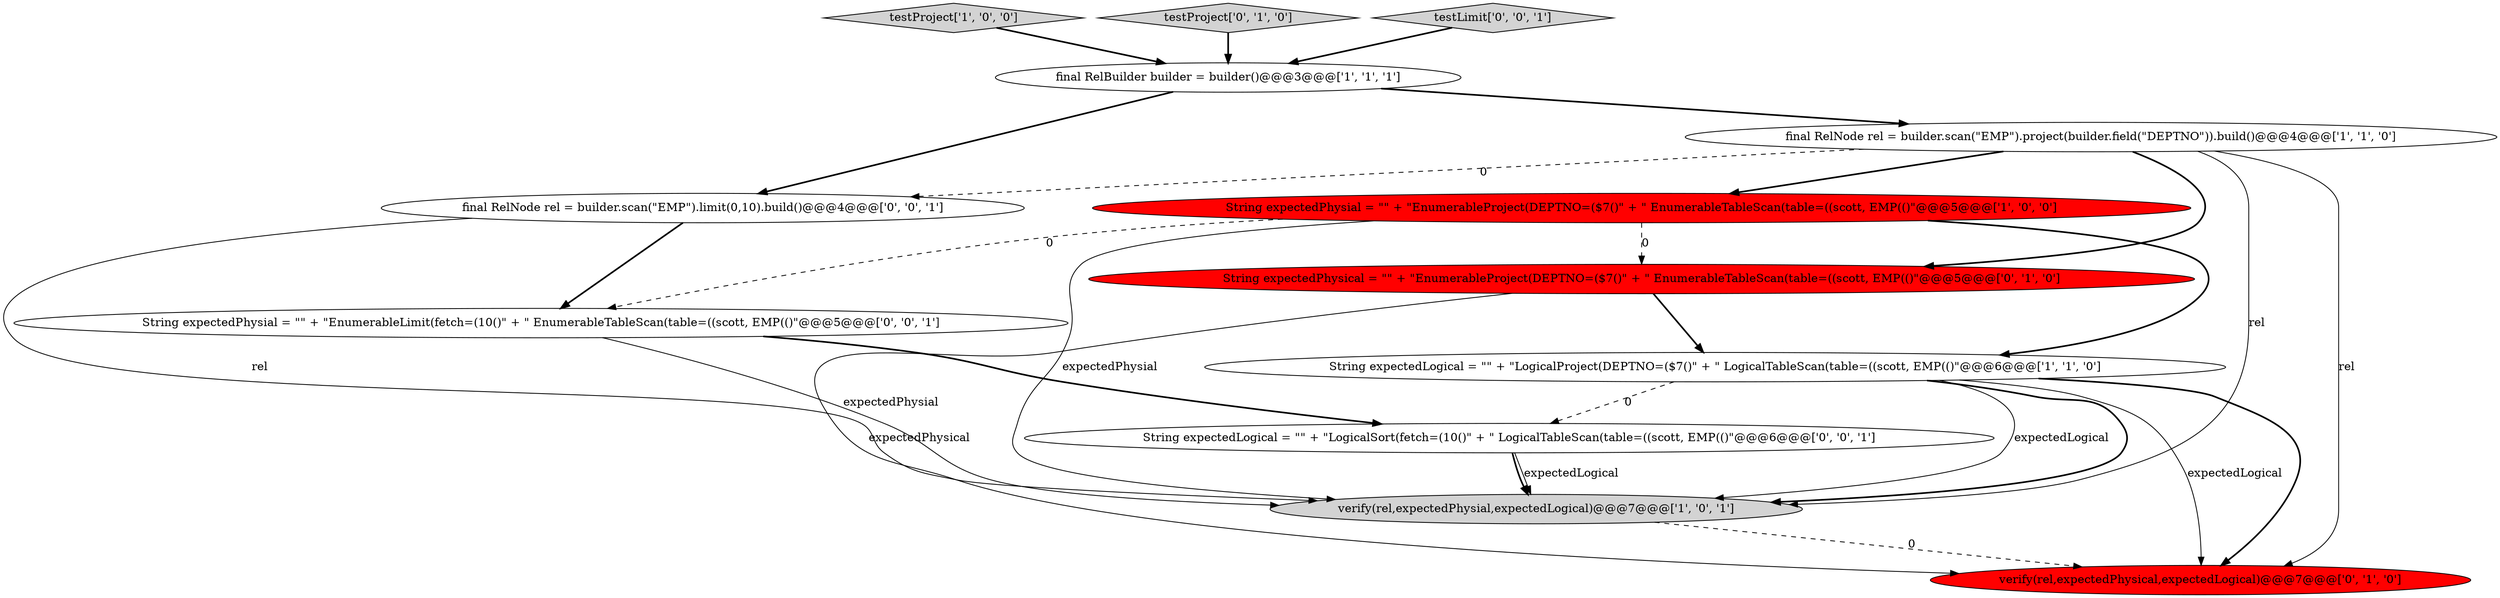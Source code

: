digraph {
4 [style = filled, label = "verify(rel,expectedPhysial,expectedLogical)@@@7@@@['1', '0', '1']", fillcolor = lightgray, shape = ellipse image = "AAA0AAABBB1BBB"];
5 [style = filled, label = "testProject['1', '0', '0']", fillcolor = lightgray, shape = diamond image = "AAA0AAABBB1BBB"];
9 [style = filled, label = "String expectedLogical = \"\" + \"LogicalSort(fetch=(10()\" + \" LogicalTableScan(table=((scott, EMP(()\"@@@6@@@['0', '0', '1']", fillcolor = white, shape = ellipse image = "AAA0AAABBB3BBB"];
7 [style = filled, label = "testProject['0', '1', '0']", fillcolor = lightgray, shape = diamond image = "AAA0AAABBB2BBB"];
12 [style = filled, label = "String expectedPhysial = \"\" + \"EnumerableLimit(fetch=(10()\" + \" EnumerableTableScan(table=((scott, EMP(()\"@@@5@@@['0', '0', '1']", fillcolor = white, shape = ellipse image = "AAA0AAABBB3BBB"];
10 [style = filled, label = "final RelNode rel = builder.scan(\"EMP\").limit(0,10).build()@@@4@@@['0', '0', '1']", fillcolor = white, shape = ellipse image = "AAA0AAABBB3BBB"];
1 [style = filled, label = "final RelNode rel = builder.scan(\"EMP\").project(builder.field(\"DEPTNO\")).build()@@@4@@@['1', '1', '0']", fillcolor = white, shape = ellipse image = "AAA0AAABBB1BBB"];
11 [style = filled, label = "testLimit['0', '0', '1']", fillcolor = lightgray, shape = diamond image = "AAA0AAABBB3BBB"];
0 [style = filled, label = "final RelBuilder builder = builder()@@@3@@@['1', '1', '1']", fillcolor = white, shape = ellipse image = "AAA0AAABBB1BBB"];
6 [style = filled, label = "String expectedPhysical = \"\" + \"EnumerableProject(DEPTNO=($7()\" + \" EnumerableTableScan(table=((scott, EMP(()\"@@@5@@@['0', '1', '0']", fillcolor = red, shape = ellipse image = "AAA1AAABBB2BBB"];
8 [style = filled, label = "verify(rel,expectedPhysical,expectedLogical)@@@7@@@['0', '1', '0']", fillcolor = red, shape = ellipse image = "AAA1AAABBB2BBB"];
3 [style = filled, label = "String expectedLogical = \"\" + \"LogicalProject(DEPTNO=($7()\" + \" LogicalTableScan(table=((scott, EMP(()\"@@@6@@@['1', '1', '0']", fillcolor = white, shape = ellipse image = "AAA0AAABBB1BBB"];
2 [style = filled, label = "String expectedPhysial = \"\" + \"EnumerableProject(DEPTNO=($7()\" + \" EnumerableTableScan(table=((scott, EMP(()\"@@@5@@@['1', '0', '0']", fillcolor = red, shape = ellipse image = "AAA1AAABBB1BBB"];
6->3 [style = bold, label=""];
9->4 [style = bold, label=""];
2->3 [style = bold, label=""];
7->0 [style = bold, label=""];
1->10 [style = dashed, label="0"];
12->9 [style = bold, label=""];
3->4 [style = bold, label=""];
3->4 [style = solid, label="expectedLogical"];
10->4 [style = solid, label="rel"];
12->4 [style = solid, label="expectedPhysial"];
2->12 [style = dashed, label="0"];
0->10 [style = bold, label=""];
11->0 [style = bold, label=""];
1->6 [style = bold, label=""];
1->4 [style = solid, label="rel"];
5->0 [style = bold, label=""];
3->9 [style = dashed, label="0"];
10->12 [style = bold, label=""];
6->8 [style = solid, label="expectedPhysical"];
0->1 [style = bold, label=""];
3->8 [style = bold, label=""];
1->8 [style = solid, label="rel"];
4->8 [style = dashed, label="0"];
2->4 [style = solid, label="expectedPhysial"];
2->6 [style = dashed, label="0"];
1->2 [style = bold, label=""];
3->8 [style = solid, label="expectedLogical"];
9->4 [style = solid, label="expectedLogical"];
}
